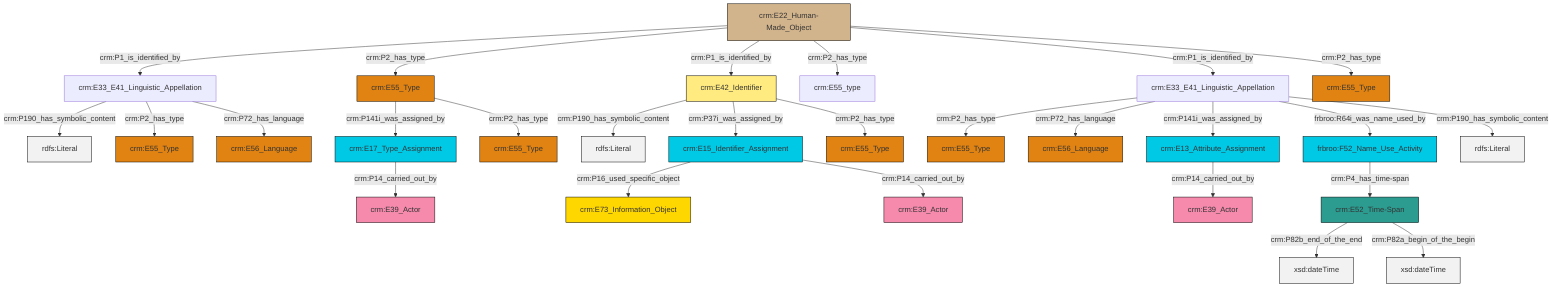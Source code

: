 graph TD
classDef Literal fill:#f2f2f2,stroke:#000000;
classDef CRM_Entity fill:#FFFFFF,stroke:#000000;
classDef Temporal_Entity fill:#00C9E6, stroke:#000000;
classDef Type fill:#E18312, stroke:#000000;
classDef Time-Span fill:#2C9C91, stroke:#000000;
classDef Appellation fill:#FFEB7F, stroke:#000000;
classDef Place fill:#008836, stroke:#000000;
classDef Persistent_Item fill:#B266B2, stroke:#000000;
classDef Conceptual_Object fill:#FFD700, stroke:#000000;
classDef Physical_Thing fill:#D2B48C, stroke:#000000;
classDef Actor fill:#f58aad, stroke:#000000;
classDef PC_Classes fill:#4ce600, stroke:#000000;
classDef Multi fill:#cccccc,stroke:#000000;

0["crm:E17_Type_Assignment"]:::Temporal_Entity -->|crm:P14_carried_out_by| 1["crm:E39_Actor"]:::Actor
2["crm:E42_Identifier"]:::Appellation -->|crm:P190_has_symbolic_content| 3[rdfs:Literal]:::Literal
4["crm:E33_E41_Linguistic_Appellation"]:::Default -->|crm:P190_has_symbolic_content| 5[rdfs:Literal]:::Literal
13["crm:E52_Time-Span"]:::Time-Span -->|crm:P82b_end_of_the_end| 14[xsd:dateTime]:::Literal
15["crm:E33_E41_Linguistic_Appellation"]:::Default -->|crm:P2_has_type| 16["crm:E55_Type"]:::Type
15["crm:E33_E41_Linguistic_Appellation"]:::Default -->|crm:P72_has_language| 11["crm:E56_Language"]:::Type
13["crm:E52_Time-Span"]:::Time-Span -->|crm:P82a_begin_of_the_begin| 26[xsd:dateTime]:::Literal
27["crm:E22_Human-Made_Object"]:::Physical_Thing -->|crm:P1_is_identified_by| 4["crm:E33_E41_Linguistic_Appellation"]:::Default
4["crm:E33_E41_Linguistic_Appellation"]:::Default -->|crm:P2_has_type| 29["crm:E55_Type"]:::Type
2["crm:E42_Identifier"]:::Appellation -->|crm:P37i_was_assigned_by| 24["crm:E15_Identifier_Assignment"]:::Temporal_Entity
2["crm:E42_Identifier"]:::Appellation -->|crm:P2_has_type| 30["crm:E55_Type"]:::Type
31["crm:E13_Attribute_Assignment"]:::Temporal_Entity -->|crm:P14_carried_out_by| 19["crm:E39_Actor"]:::Actor
24["crm:E15_Identifier_Assignment"]:::Temporal_Entity -->|crm:P16_used_specific_object| 33["crm:E73_Information_Object"]:::Conceptual_Object
9["crm:E55_Type"]:::Type -->|crm:P141i_was_assigned_by| 0["crm:E17_Type_Assignment"]:::Temporal_Entity
6["frbroo:F52_Name_Use_Activity"]:::Temporal_Entity -->|crm:P4_has_time-span| 13["crm:E52_Time-Span"]:::Time-Span
27["crm:E22_Human-Made_Object"]:::Physical_Thing -->|crm:P2_has_type| 9["crm:E55_Type"]:::Type
27["crm:E22_Human-Made_Object"]:::Physical_Thing -->|crm:P1_is_identified_by| 2["crm:E42_Identifier"]:::Appellation
15["crm:E33_E41_Linguistic_Appellation"]:::Default -->|crm:P141i_was_assigned_by| 31["crm:E13_Attribute_Assignment"]:::Temporal_Entity
15["crm:E33_E41_Linguistic_Appellation"]:::Default -->|frbroo:R64i_was_name_used_by| 6["frbroo:F52_Name_Use_Activity"]:::Temporal_Entity
27["crm:E22_Human-Made_Object"]:::Physical_Thing -->|crm:P2_has_type| 17["crm:E55_type"]:::Default
9["crm:E55_Type"]:::Type -->|crm:P2_has_type| 36["crm:E55_Type"]:::Type
15["crm:E33_E41_Linguistic_Appellation"]:::Default -->|crm:P190_has_symbolic_content| 44[rdfs:Literal]:::Literal
4["crm:E33_E41_Linguistic_Appellation"]:::Default -->|crm:P72_has_language| 48["crm:E56_Language"]:::Type
24["crm:E15_Identifier_Assignment"]:::Temporal_Entity -->|crm:P14_carried_out_by| 21["crm:E39_Actor"]:::Actor
27["crm:E22_Human-Made_Object"]:::Physical_Thing -->|crm:P1_is_identified_by| 15["crm:E33_E41_Linguistic_Appellation"]:::Default
27["crm:E22_Human-Made_Object"]:::Physical_Thing -->|crm:P2_has_type| 45["crm:E55_Type"]:::Type